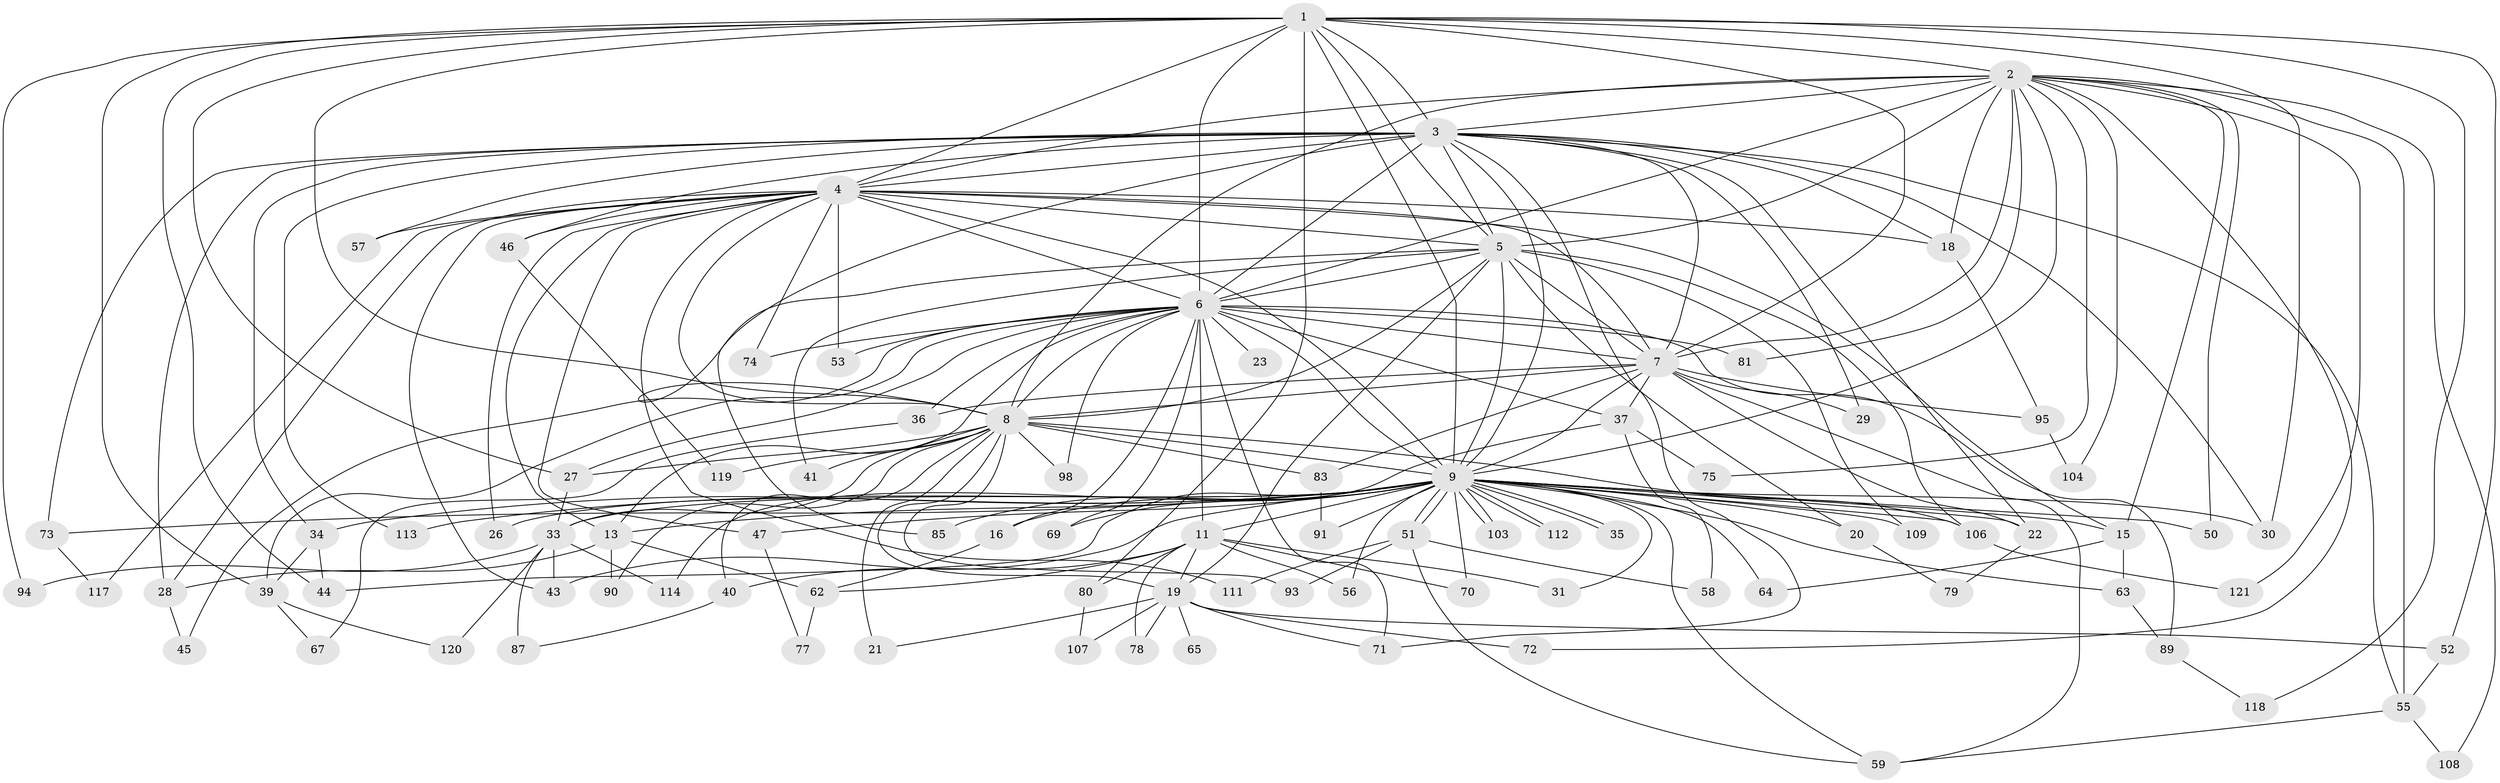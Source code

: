 // original degree distribution, {17: 0.01639344262295082, 20: 0.00819672131147541, 22: 0.00819672131147541, 24: 0.00819672131147541, 16: 0.00819672131147541, 18: 0.00819672131147541, 21: 0.00819672131147541, 44: 0.00819672131147541, 23: 0.00819672131147541, 11: 0.00819672131147541, 2: 0.5327868852459017, 5: 0.05737704918032787, 3: 0.21311475409836064, 4: 0.07377049180327869, 6: 0.01639344262295082, 7: 0.01639344262295082}
// Generated by graph-tools (version 1.1) at 2025/41/03/06/25 10:41:39]
// undirected, 89 vertices, 212 edges
graph export_dot {
graph [start="1"]
  node [color=gray90,style=filled];
  1;
  2 [super="+25"];
  3 [super="+99"];
  4 [super="+24"];
  5 [super="+60"];
  6 [super="+10"];
  7 [super="+38"];
  8 [super="+84"];
  9 [super="+32"];
  11 [super="+12"];
  13 [super="+14"];
  15 [super="+17"];
  16 [super="+88"];
  18 [super="+92"];
  19 [super="+42"];
  20 [super="+66"];
  21;
  22 [super="+68"];
  23;
  26;
  27 [super="+96"];
  28;
  29;
  30 [super="+101"];
  31;
  33 [super="+54"];
  34 [super="+115"];
  35;
  36;
  37 [super="+48"];
  39 [super="+105"];
  40;
  41;
  43 [super="+102"];
  44 [super="+49"];
  45;
  46;
  47;
  50;
  51 [super="+76"];
  52;
  53;
  55 [super="+61"];
  56;
  57;
  58;
  59 [super="+100"];
  62 [super="+116"];
  63;
  64;
  65;
  67;
  69;
  70;
  71 [super="+122"];
  72;
  73 [super="+97"];
  74 [super="+82"];
  75;
  77;
  78;
  79;
  80;
  81 [super="+86"];
  83;
  85;
  87;
  89;
  90;
  91;
  93;
  94;
  95;
  98;
  103;
  104;
  106 [super="+110"];
  107;
  108;
  109;
  111;
  112;
  113;
  114;
  117;
  118;
  119;
  120;
  121;
  1 -- 2;
  1 -- 3;
  1 -- 4;
  1 -- 5;
  1 -- 6 [weight=2];
  1 -- 7;
  1 -- 8;
  1 -- 9;
  1 -- 27;
  1 -- 30;
  1 -- 39;
  1 -- 44;
  1 -- 52;
  1 -- 80;
  1 -- 94;
  1 -- 118;
  2 -- 3;
  2 -- 4;
  2 -- 5;
  2 -- 6 [weight=2];
  2 -- 7 [weight=2];
  2 -- 8;
  2 -- 9;
  2 -- 15;
  2 -- 18;
  2 -- 50;
  2 -- 55;
  2 -- 72;
  2 -- 75;
  2 -- 81;
  2 -- 104;
  2 -- 108;
  2 -- 121;
  3 -- 4;
  3 -- 5 [weight=2];
  3 -- 6 [weight=2];
  3 -- 7;
  3 -- 8;
  3 -- 9;
  3 -- 18;
  3 -- 22;
  3 -- 29;
  3 -- 30;
  3 -- 34;
  3 -- 46;
  3 -- 57;
  3 -- 71;
  3 -- 73;
  3 -- 113;
  3 -- 28;
  3 -- 55;
  4 -- 5;
  4 -- 6 [weight=3];
  4 -- 7 [weight=2];
  4 -- 8;
  4 -- 9;
  4 -- 13;
  4 -- 26;
  4 -- 43;
  4 -- 46;
  4 -- 47;
  4 -- 53;
  4 -- 57;
  4 -- 74 [weight=2];
  4 -- 111;
  4 -- 117;
  4 -- 28;
  4 -- 15;
  4 -- 18;
  5 -- 6 [weight=2];
  5 -- 7;
  5 -- 8;
  5 -- 9 [weight=2];
  5 -- 19;
  5 -- 20;
  5 -- 41;
  5 -- 85;
  5 -- 106;
  5 -- 109;
  6 -- 7 [weight=2];
  6 -- 8 [weight=2];
  6 -- 9 [weight=2];
  6 -- 11;
  6 -- 13;
  6 -- 23 [weight=2];
  6 -- 27;
  6 -- 53;
  6 -- 98;
  6 -- 16 [weight=2];
  6 -- 69;
  6 -- 74;
  6 -- 81 [weight=2];
  6 -- 89;
  6 -- 36;
  6 -- 37 [weight=2];
  6 -- 39;
  6 -- 45;
  6 -- 71;
  7 -- 8;
  7 -- 9;
  7 -- 22;
  7 -- 29;
  7 -- 36;
  7 -- 37;
  7 -- 59;
  7 -- 83;
  7 -- 95;
  8 -- 9;
  8 -- 19;
  8 -- 21;
  8 -- 40;
  8 -- 41;
  8 -- 83;
  8 -- 90;
  8 -- 93;
  8 -- 119;
  8 -- 98;
  8 -- 106;
  8 -- 27;
  8 -- 33;
  9 -- 11 [weight=2];
  9 -- 15;
  9 -- 16;
  9 -- 20 [weight=2];
  9 -- 26;
  9 -- 31;
  9 -- 33;
  9 -- 35;
  9 -- 35;
  9 -- 44;
  9 -- 47;
  9 -- 50;
  9 -- 51;
  9 -- 51;
  9 -- 56;
  9 -- 59;
  9 -- 63;
  9 -- 64;
  9 -- 69;
  9 -- 85;
  9 -- 91;
  9 -- 103;
  9 -- 103;
  9 -- 109;
  9 -- 112;
  9 -- 112;
  9 -- 73 [weight=2];
  9 -- 34 [weight=2];
  9 -- 113;
  9 -- 70;
  9 -- 43;
  9 -- 30;
  9 -- 13;
  9 -- 106;
  9 -- 22;
  11 -- 31;
  11 -- 40;
  11 -- 56;
  11 -- 62;
  11 -- 70;
  11 -- 78;
  11 -- 80;
  11 -- 19;
  13 -- 28;
  13 -- 90;
  13 -- 62;
  15 -- 64;
  15 -- 63;
  16 -- 62;
  18 -- 95;
  19 -- 21;
  19 -- 65 [weight=2];
  19 -- 72;
  19 -- 52;
  19 -- 71;
  19 -- 107;
  19 -- 78;
  20 -- 79;
  22 -- 79;
  27 -- 33;
  28 -- 45;
  33 -- 87;
  33 -- 120;
  33 -- 114;
  33 -- 43;
  33 -- 94;
  34 -- 39;
  34 -- 44;
  36 -- 67;
  37 -- 58;
  37 -- 75;
  37 -- 114;
  39 -- 67;
  39 -- 120;
  40 -- 87;
  46 -- 119;
  47 -- 77;
  51 -- 58;
  51 -- 93;
  51 -- 111;
  51 -- 59;
  52 -- 55;
  55 -- 108;
  55 -- 59;
  62 -- 77;
  63 -- 89;
  73 -- 117;
  80 -- 107;
  83 -- 91;
  89 -- 118;
  95 -- 104;
  106 -- 121;
}
